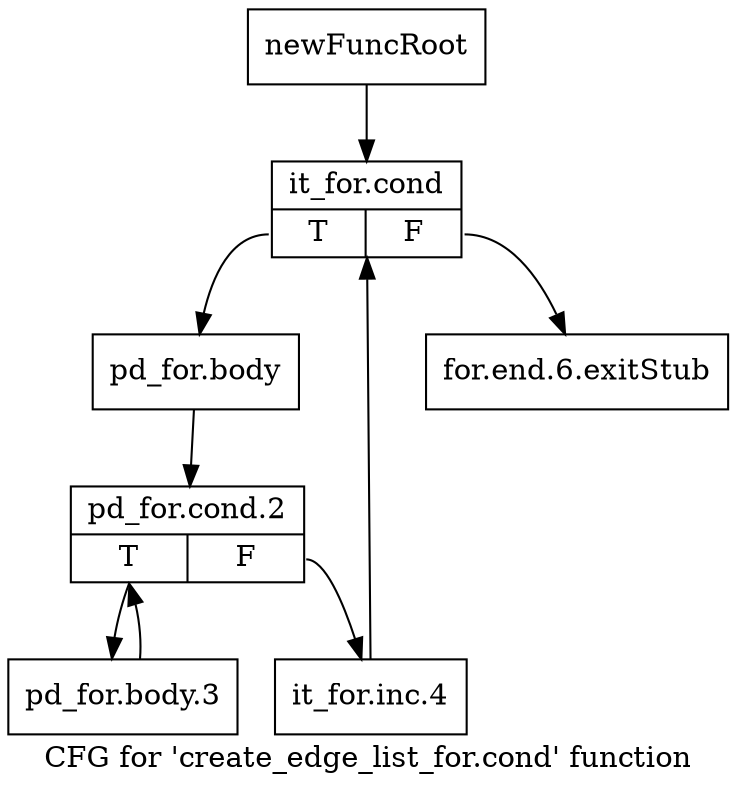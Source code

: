 digraph "CFG for 'create_edge_list_for.cond' function" {
	label="CFG for 'create_edge_list_for.cond' function";

	Node0x7aea860 [shape=record,label="{newFuncRoot}"];
	Node0x7aea860 -> Node0x7aea900;
	Node0x7aea8b0 [shape=record,label="{for.end.6.exitStub}"];
	Node0x7aea900 [shape=record,label="{it_for.cond|{<s0>T|<s1>F}}"];
	Node0x7aea900:s0 -> Node0x7aea950;
	Node0x7aea900:s1 -> Node0x7aea8b0;
	Node0x7aea950 [shape=record,label="{pd_for.body}"];
	Node0x7aea950 -> Node0x7aea9a0;
	Node0x7aea9a0 [shape=record,label="{pd_for.cond.2|{<s0>T|<s1>F}}"];
	Node0x7aea9a0:s0 -> Node0x7aeaa40;
	Node0x7aea9a0:s1 -> Node0x7aea9f0;
	Node0x7aea9f0 [shape=record,label="{it_for.inc.4}"];
	Node0x7aea9f0 -> Node0x7aea900;
	Node0x7aeaa40 [shape=record,label="{pd_for.body.3}"];
	Node0x7aeaa40 -> Node0x7aea9a0;
}
